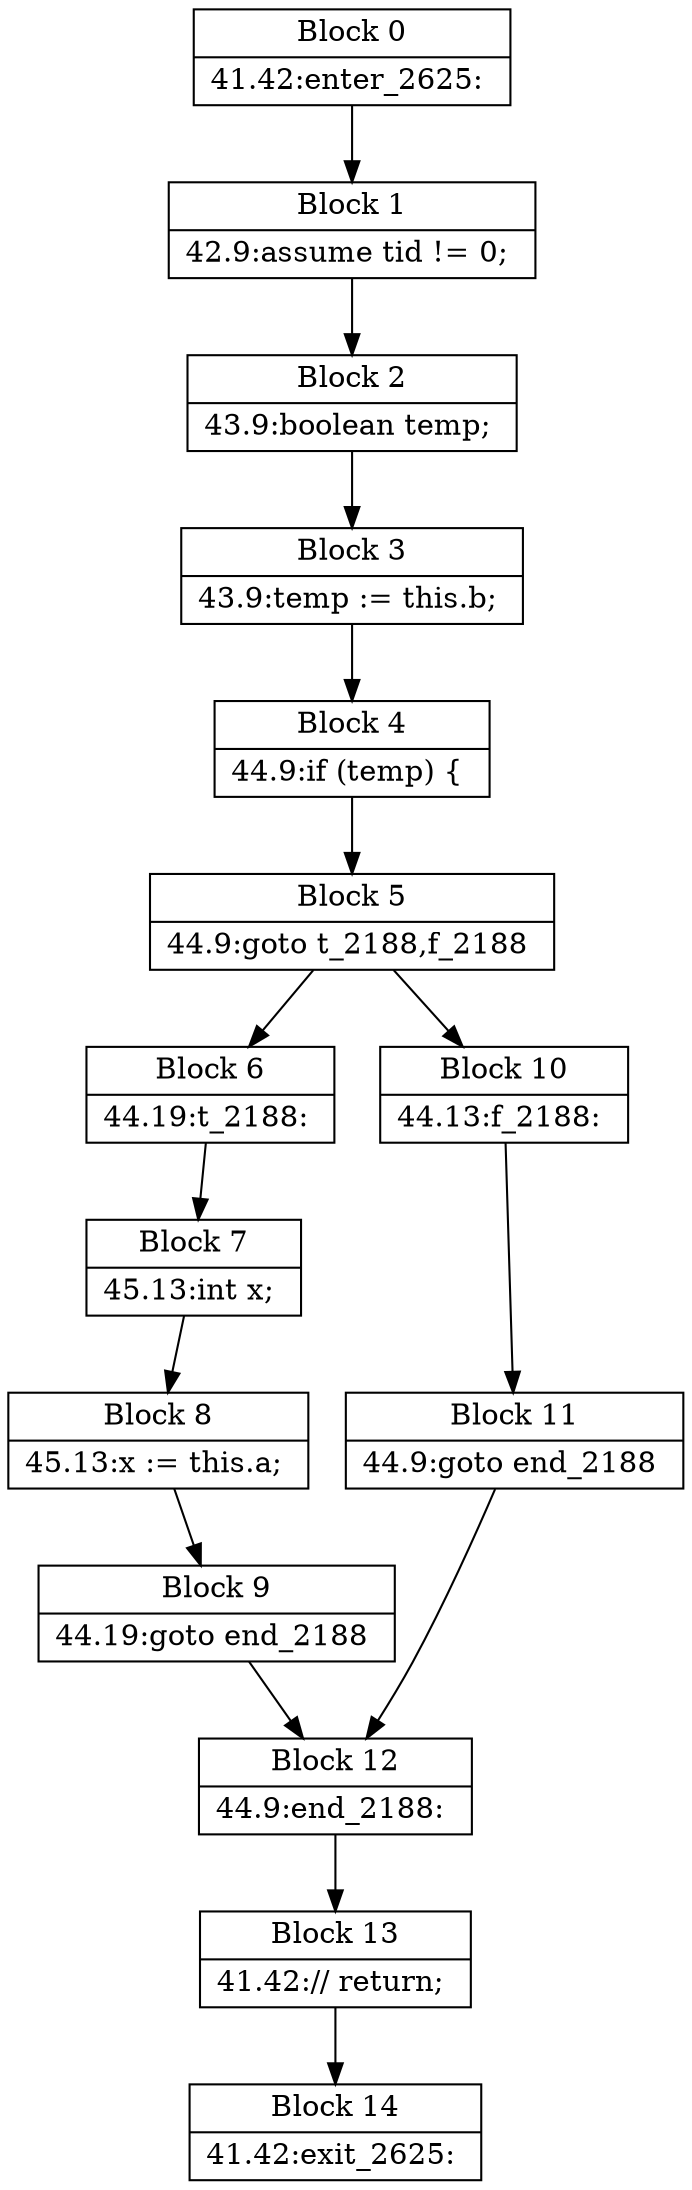 digraph G {
   node [shape=record];
B0[label="{Block 0|41.42:enter_2625: \n}"];
B1[label="{Block 1|42.9:assume tid != 0; \n}"];
B2[label="{Block 2|43.9:boolean temp; \n}"];
B3[label="{Block 3|43.9:temp := this.b; \n}"];
B4[label="{Block 4|44.9:if (temp) \{ \n}"];
B5[label="{Block 5|44.9:goto t_2188,f_2188 \n}"];
B6[label="{Block 6|44.19:t_2188: \n}"];
B7[label="{Block 7|45.13:int x; \n}"];
B8[label="{Block 8|45.13:x := this.a; \n}"];
B9[label="{Block 9|44.19:goto end_2188 \n}"];
B10[label="{Block 10|44.13:f_2188: \n}"];
B11[label="{Block 11|44.9:goto end_2188 \n}"];
B12[label="{Block 12|44.9:end_2188: \n}"];
B13[label="{Block 13|41.42:// return; \n}"];
B14[label="{Block 14|41.42:exit_2625: \n}"];
B0 -> B1;
B1 -> B2;
B2 -> B3;
B3 -> B4;
B4 -> B5;
B5 -> B6;
B5 -> B10;
B6 -> B7;
B7 -> B8;
B8 -> B9;
B9 -> B12;
B10 -> B11;
B11 -> B12;
B12 -> B13;
B13 -> B14;
}
